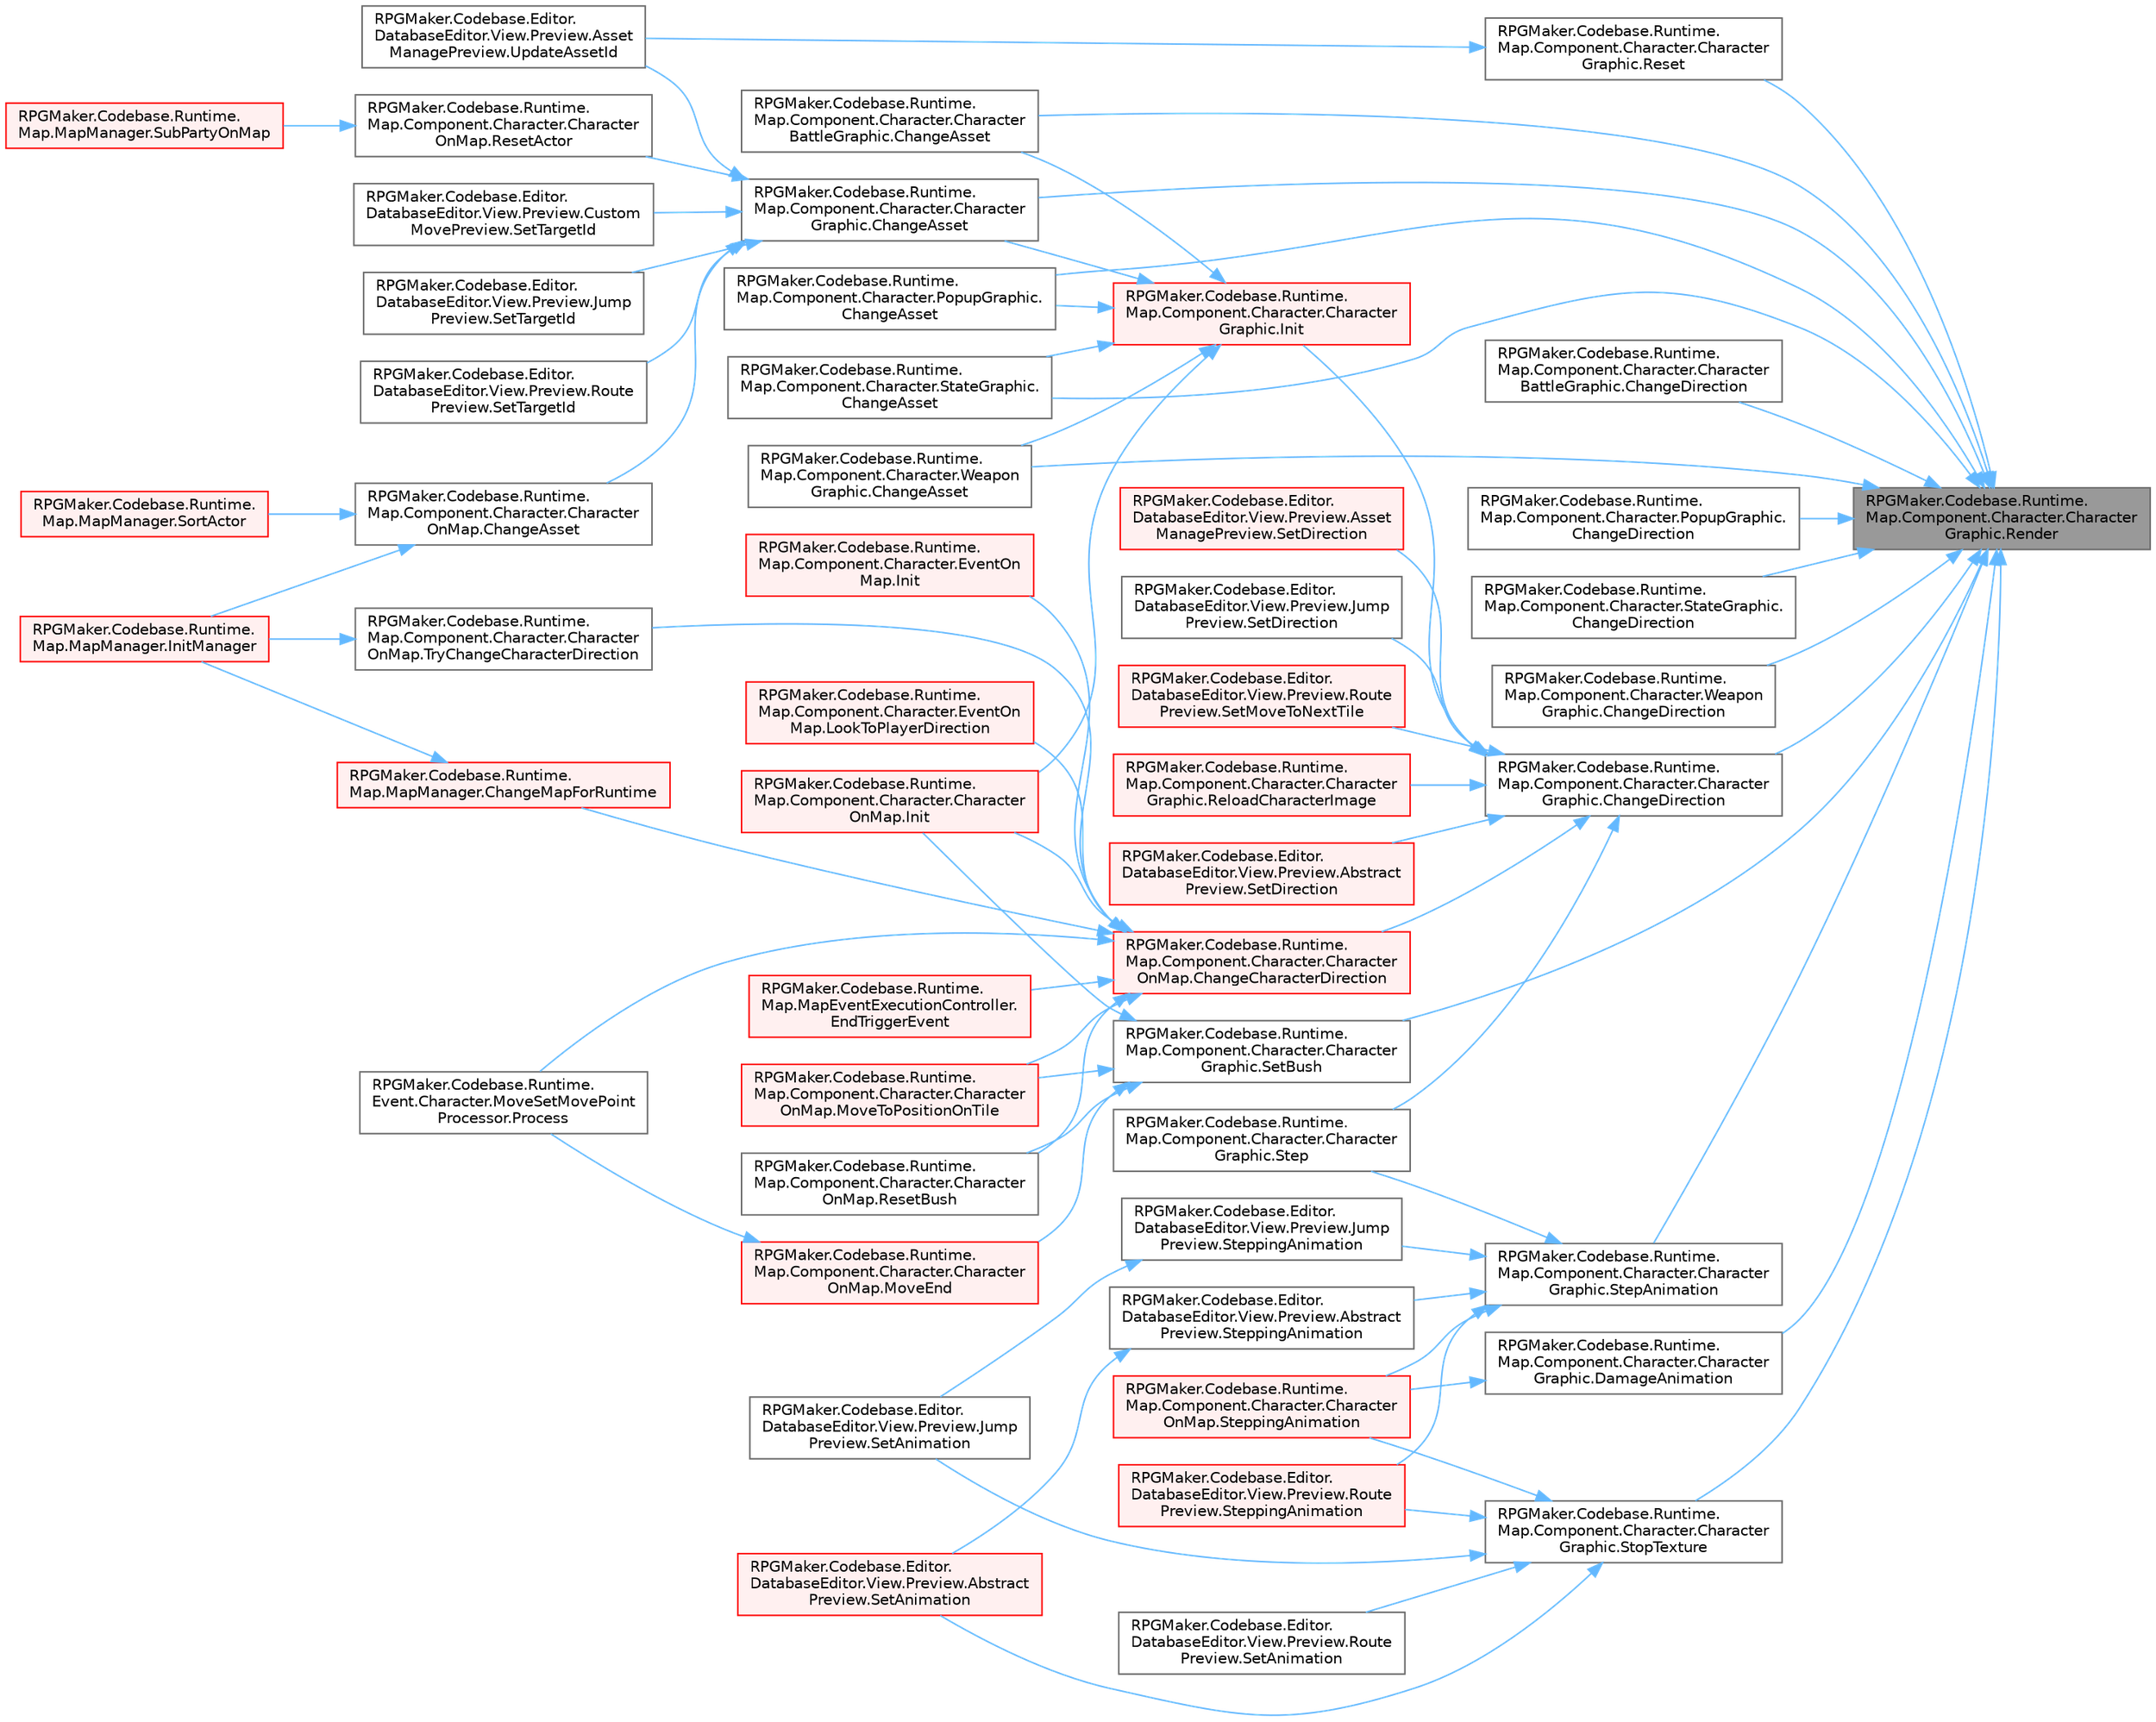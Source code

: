 digraph "RPGMaker.Codebase.Runtime.Map.Component.Character.CharacterGraphic.Render"
{
 // LATEX_PDF_SIZE
  bgcolor="transparent";
  edge [fontname=Helvetica,fontsize=10,labelfontname=Helvetica,labelfontsize=10];
  node [fontname=Helvetica,fontsize=10,shape=box,height=0.2,width=0.4];
  rankdir="RL";
  Node1 [id="Node000001",label="RPGMaker.Codebase.Runtime.\lMap.Component.Character.Character\lGraphic.Render",height=0.2,width=0.4,color="gray40", fillcolor="grey60", style="filled", fontcolor="black",tooltip="😁 描画"];
  Node1 -> Node2 [id="edge1_Node000001_Node000002",dir="back",color="steelblue1",style="solid",tooltip=" "];
  Node2 [id="Node000002",label="RPGMaker.Codebase.Runtime.\lMap.Component.Character.Character\lBattleGraphic.ChangeAsset",height=0.2,width=0.4,color="grey40", fillcolor="white", style="filled",URL="$de/dcd/class_r_p_g_maker_1_1_codebase_1_1_runtime_1_1_map_1_1_component_1_1_character_1_1_character_battle_graphic.html#a346f8f84882c3fd4ca0d00702dc26052",tooltip="😁 財産変更"];
  Node1 -> Node3 [id="edge2_Node000001_Node000003",dir="back",color="steelblue1",style="solid",tooltip=" "];
  Node3 [id="Node000003",label="RPGMaker.Codebase.Runtime.\lMap.Component.Character.Character\lGraphic.ChangeAsset",height=0.2,width=0.4,color="grey40", fillcolor="white", style="filled",URL="$da/d44/class_r_p_g_maker_1_1_codebase_1_1_runtime_1_1_map_1_1_component_1_1_character_1_1_character_graphic.html#ad921b54f353042fff144583e441b7b62",tooltip="😁 資産変更"];
  Node3 -> Node4 [id="edge3_Node000003_Node000004",dir="back",color="steelblue1",style="solid",tooltip=" "];
  Node4 [id="Node000004",label="RPGMaker.Codebase.Runtime.\lMap.Component.Character.Character\lOnMap.ChangeAsset",height=0.2,width=0.4,color="grey40", fillcolor="white", style="filled",URL="$d0/dad/class_r_p_g_maker_1_1_codebase_1_1_runtime_1_1_map_1_1_component_1_1_character_1_1_character_on_map.html#a41928ad79ad9f7867e1a03876e237d1c",tooltip="😁 資産変更"];
  Node4 -> Node5 [id="edge4_Node000004_Node000005",dir="back",color="steelblue1",style="solid",tooltip=" "];
  Node5 [id="Node000005",label="RPGMaker.Codebase.Runtime.\lMap.MapManager.InitManager",height=0.2,width=0.4,color="red", fillcolor="#FFF0F0", style="filled",URL="$d5/d0f/class_r_p_g_maker_1_1_codebase_1_1_runtime_1_1_map_1_1_map_manager.html#ae14061e8d125d7fe532437b6ba183131",tooltip="😁 マップ初期化"];
  Node4 -> Node8 [id="edge5_Node000004_Node000008",dir="back",color="steelblue1",style="solid",tooltip=" "];
  Node8 [id="Node000008",label="RPGMaker.Codebase.Runtime.\lMap.MapManager.SortActor",height=0.2,width=0.4,color="red", fillcolor="#FFF0F0", style="filled",URL="$d5/d0f/class_r_p_g_maker_1_1_codebase_1_1_runtime_1_1_map_1_1_map_manager.html#a101e9ec6e1a3b9b3916859057549625a",tooltip="😁 役者ソート"];
  Node3 -> Node13 [id="edge6_Node000003_Node000013",dir="back",color="steelblue1",style="solid",tooltip=" "];
  Node13 [id="Node000013",label="RPGMaker.Codebase.Runtime.\lMap.Component.Character.Character\lOnMap.ResetActor",height=0.2,width=0.4,color="grey40", fillcolor="white", style="filled",URL="$d0/dad/class_r_p_g_maker_1_1_codebase_1_1_runtime_1_1_map_1_1_component_1_1_character_1_1_character_on_map.html#a760a9cdc476ed0bed3bf3eec89886266",tooltip="😁 役者再設定"];
  Node13 -> Node14 [id="edge7_Node000013_Node000014",dir="back",color="steelblue1",style="solid",tooltip=" "];
  Node14 [id="Node000014",label="RPGMaker.Codebase.Runtime.\lMap.MapManager.SubPartyOnMap",height=0.2,width=0.4,color="red", fillcolor="#FFF0F0", style="filled",URL="$d5/d0f/class_r_p_g_maker_1_1_codebase_1_1_runtime_1_1_map_1_1_map_manager.html#a9337c8d44cc12466e7f3f3dd34c48ee2",tooltip="😁 マップ上のサブ・パーティー"];
  Node3 -> Node17 [id="edge8_Node000003_Node000017",dir="back",color="steelblue1",style="solid",tooltip=" "];
  Node17 [id="Node000017",label="RPGMaker.Codebase.Editor.\lDatabaseEditor.View.Preview.Custom\lMovePreview.SetTargetId",height=0.2,width=0.4,color="grey40", fillcolor="white", style="filled",URL="$d3/dc0/class_r_p_g_maker_1_1_codebase_1_1_editor_1_1_database_editor_1_1_view_1_1_preview_1_1_custom_move_preview.html#ac7050ee2f7129dc2f0fae8dab68a7be7",tooltip="😁 対象Ｉｄ設定"];
  Node3 -> Node18 [id="edge9_Node000003_Node000018",dir="back",color="steelblue1",style="solid",tooltip=" "];
  Node18 [id="Node000018",label="RPGMaker.Codebase.Editor.\lDatabaseEditor.View.Preview.Jump\lPreview.SetTargetId",height=0.2,width=0.4,color="grey40", fillcolor="white", style="filled",URL="$da/d33/class_r_p_g_maker_1_1_codebase_1_1_editor_1_1_database_editor_1_1_view_1_1_preview_1_1_jump_preview.html#aab77f85d6189af00fd836b516f06b81a",tooltip="😁 対象Ｉｄ設定"];
  Node3 -> Node19 [id="edge10_Node000003_Node000019",dir="back",color="steelblue1",style="solid",tooltip=" "];
  Node19 [id="Node000019",label="RPGMaker.Codebase.Editor.\lDatabaseEditor.View.Preview.Route\lPreview.SetTargetId",height=0.2,width=0.4,color="grey40", fillcolor="white", style="filled",URL="$d1/d5c/class_r_p_g_maker_1_1_codebase_1_1_editor_1_1_database_editor_1_1_view_1_1_preview_1_1_route_preview.html#a413f7d2204b5752d10502b1d783d2bd4",tooltip="😁 対象Ｉｄ設定"];
  Node3 -> Node20 [id="edge11_Node000003_Node000020",dir="back",color="steelblue1",style="solid",tooltip=" "];
  Node20 [id="Node000020",label="RPGMaker.Codebase.Editor.\lDatabaseEditor.View.Preview.Asset\lManagePreview.UpdateAssetId",height=0.2,width=0.4,color="grey40", fillcolor="white", style="filled",URL="$d1/d66/class_r_p_g_maker_1_1_codebase_1_1_editor_1_1_database_editor_1_1_view_1_1_preview_1_1_asset_manage_preview.html#a18b2f9b84bd50c02140dc62de74916a1",tooltip="😁 資産Ｉｄ更新"];
  Node1 -> Node21 [id="edge12_Node000001_Node000021",dir="back",color="steelblue1",style="solid",tooltip=" "];
  Node21 [id="Node000021",label="RPGMaker.Codebase.Runtime.\lMap.Component.Character.PopupGraphic.\lChangeAsset",height=0.2,width=0.4,color="grey40", fillcolor="white", style="filled",URL="$d8/d3c/class_r_p_g_maker_1_1_codebase_1_1_runtime_1_1_map_1_1_component_1_1_character_1_1_popup_graphic.html#abfdc67b11dc07ca46e6c5fc903251f32",tooltip="😁 資産変更"];
  Node1 -> Node22 [id="edge13_Node000001_Node000022",dir="back",color="steelblue1",style="solid",tooltip=" "];
  Node22 [id="Node000022",label="RPGMaker.Codebase.Runtime.\lMap.Component.Character.StateGraphic.\lChangeAsset",height=0.2,width=0.4,color="grey40", fillcolor="white", style="filled",URL="$da/daa/class_r_p_g_maker_1_1_codebase_1_1_runtime_1_1_map_1_1_component_1_1_character_1_1_state_graphic.html#a138c1f9f069c3ae4ebfa6c82a2584e40",tooltip="😁 資産変更"];
  Node1 -> Node23 [id="edge14_Node000001_Node000023",dir="back",color="steelblue1",style="solid",tooltip=" "];
  Node23 [id="Node000023",label="RPGMaker.Codebase.Runtime.\lMap.Component.Character.Weapon\lGraphic.ChangeAsset",height=0.2,width=0.4,color="grey40", fillcolor="white", style="filled",URL="$d7/d17/class_r_p_g_maker_1_1_codebase_1_1_runtime_1_1_map_1_1_component_1_1_character_1_1_weapon_graphic.html#ac3c9939adbf124ca7317023463061136",tooltip="😁 資産変更"];
  Node1 -> Node24 [id="edge15_Node000001_Node000024",dir="back",color="steelblue1",style="solid",tooltip=" "];
  Node24 [id="Node000024",label="RPGMaker.Codebase.Runtime.\lMap.Component.Character.Character\lBattleGraphic.ChangeDirection",height=0.2,width=0.4,color="grey40", fillcolor="white", style="filled",URL="$de/dcd/class_r_p_g_maker_1_1_codebase_1_1_runtime_1_1_map_1_1_component_1_1_character_1_1_character_battle_graphic.html#a47c1655c39db1848477ac3dce174353c",tooltip="😁 向き変更"];
  Node1 -> Node25 [id="edge16_Node000001_Node000025",dir="back",color="steelblue1",style="solid",tooltip=" "];
  Node25 [id="Node000025",label="RPGMaker.Codebase.Runtime.\lMap.Component.Character.Character\lGraphic.ChangeDirection",height=0.2,width=0.4,color="grey40", fillcolor="white", style="filled",URL="$da/d44/class_r_p_g_maker_1_1_codebase_1_1_runtime_1_1_map_1_1_component_1_1_character_1_1_character_graphic.html#a8d5ab5c51f8f01da17e02ee445042c14",tooltip="😁 向き変更"];
  Node25 -> Node26 [id="edge17_Node000025_Node000026",dir="back",color="steelblue1",style="solid",tooltip=" "];
  Node26 [id="Node000026",label="RPGMaker.Codebase.Runtime.\lMap.Component.Character.Character\lOnMap.ChangeCharacterDirection",height=0.2,width=0.4,color="red", fillcolor="#FFF0F0", style="filled",URL="$d0/dad/class_r_p_g_maker_1_1_codebase_1_1_runtime_1_1_map_1_1_component_1_1_character_1_1_character_on_map.html#adfcb95a5cb4a72b7940a9260b208703e",tooltip="😁 向きを変える"];
  Node26 -> Node27 [id="edge18_Node000026_Node000027",dir="back",color="steelblue1",style="solid",tooltip=" "];
  Node27 [id="Node000027",label="RPGMaker.Codebase.Runtime.\lMap.MapManager.ChangeMapForRuntime",height=0.2,width=0.4,color="red", fillcolor="#FFF0F0", style="filled",URL="$d5/d0f/class_r_p_g_maker_1_1_codebase_1_1_runtime_1_1_map_1_1_map_manager.html#a164b0a6efee413b3cff10ea519ab8029",tooltip="😁 マップを表示する"];
  Node27 -> Node5 [id="edge19_Node000027_Node000005",dir="back",color="steelblue1",style="solid",tooltip=" "];
  Node26 -> Node30 [id="edge20_Node000026_Node000030",dir="back",color="steelblue1",style="solid",tooltip=" "];
  Node30 [id="Node000030",label="RPGMaker.Codebase.Runtime.\lMap.MapEventExecutionController.\lEndTriggerEvent",height=0.2,width=0.4,color="red", fillcolor="#FFF0F0", style="filled",URL="$db/d6c/class_r_p_g_maker_1_1_codebase_1_1_runtime_1_1_map_1_1_map_event_execution_controller.html#a4b5ffa4de63aa68e836c9d4c7e542309",tooltip="😁 接触またはアクションキーでの実行の終了時処理"];
  Node26 -> Node106 [id="edge21_Node000026_Node000106",dir="back",color="steelblue1",style="solid",tooltip=" "];
  Node106 [id="Node000106",label="RPGMaker.Codebase.Runtime.\lMap.Component.Character.EventOn\lMap.Init",height=0.2,width=0.4,color="red", fillcolor="#FFF0F0", style="filled",URL="$da/d39/class_r_p_g_maker_1_1_codebase_1_1_runtime_1_1_map_1_1_component_1_1_character_1_1_event_on_map.html#a761d1bccb412210b736ee1924584be0b",tooltip="😁 初期化処理"];
  Node26 -> Node109 [id="edge22_Node000026_Node000109",dir="back",color="steelblue1",style="solid",tooltip=" "];
  Node109 [id="Node000109",label="RPGMaker.Codebase.Runtime.\lMap.Component.Character.Character\lOnMap.Init",height=0.2,width=0.4,color="red", fillcolor="#FFF0F0", style="filled",URL="$d0/dad/class_r_p_g_maker_1_1_codebase_1_1_runtime_1_1_map_1_1_component_1_1_character_1_1_character_on_map.html#a27b8186e3612dc97d5609617b01a3f20",tooltip="😁 初期化"];
  Node26 -> Node112 [id="edge23_Node000026_Node000112",dir="back",color="steelblue1",style="solid",tooltip=" "];
  Node112 [id="Node000112",label="RPGMaker.Codebase.Runtime.\lMap.Component.Character.EventOn\lMap.LookToPlayerDirection",height=0.2,width=0.4,color="red", fillcolor="#FFF0F0", style="filled",URL="$da/d39/class_r_p_g_maker_1_1_codebase_1_1_runtime_1_1_map_1_1_component_1_1_character_1_1_event_on_map.html#a689ec96fa163c746893cf0668eb2d3a2",tooltip="😁 向き更新処理"];
  Node26 -> Node113 [id="edge24_Node000026_Node000113",dir="back",color="steelblue1",style="solid",tooltip=" "];
  Node113 [id="Node000113",label="RPGMaker.Codebase.Runtime.\lMap.Component.Character.Character\lOnMap.MoveToPositionOnTile",height=0.2,width=0.4,color="red", fillcolor="#FFF0F0", style="filled",URL="$d0/dad/class_r_p_g_maker_1_1_codebase_1_1_runtime_1_1_map_1_1_component_1_1_character_1_1_character_on_map.html#ad2d967761c9c99d601e1230d00f85606",tooltip="😁 指定したタイルの位置へ移動する"];
  Node26 -> Node74 [id="edge25_Node000026_Node000074",dir="back",color="steelblue1",style="solid",tooltip=" "];
  Node74 [id="Node000074",label="RPGMaker.Codebase.Runtime.\lEvent.Character.MoveSetMovePoint\lProcessor.Process",height=0.2,width=0.4,color="grey40", fillcolor="white", style="filled",URL="$d9/d20/class_r_p_g_maker_1_1_codebase_1_1_runtime_1_1_event_1_1_character_1_1_move_set_move_point_processor.html#a63eb19e984504a0eff588225fdcd93ad",tooltip="😁 処理"];
  Node26 -> Node119 [id="edge26_Node000026_Node000119",dir="back",color="steelblue1",style="solid",tooltip=" "];
  Node119 [id="Node000119",label="RPGMaker.Codebase.Runtime.\lMap.Component.Character.Character\lOnMap.ResetBush",height=0.2,width=0.4,color="grey40", fillcolor="white", style="filled",URL="$d0/dad/class_r_p_g_maker_1_1_codebase_1_1_runtime_1_1_map_1_1_component_1_1_character_1_1_character_on_map.html#aa8e72d9800bc02560ac4e34101f843e8",tooltip="😁 茂み再設定処理"];
  Node26 -> Node120 [id="edge27_Node000026_Node000120",dir="back",color="steelblue1",style="solid",tooltip=" "];
  Node120 [id="Node000120",label="RPGMaker.Codebase.Runtime.\lMap.Component.Character.Character\lOnMap.TryChangeCharacterDirection",height=0.2,width=0.4,color="grey40", fillcolor="white", style="filled",URL="$d0/dad/class_r_p_g_maker_1_1_codebase_1_1_runtime_1_1_map_1_1_component_1_1_character_1_1_character_on_map.html#ad8a56581ee742232231968278f33b671",tooltip="😁 向き変更を試行する。"];
  Node120 -> Node5 [id="edge28_Node000120_Node000005",dir="back",color="steelblue1",style="solid",tooltip=" "];
  Node25 -> Node121 [id="edge29_Node000025_Node000121",dir="back",color="steelblue1",style="solid",tooltip=" "];
  Node121 [id="Node000121",label="RPGMaker.Codebase.Runtime.\lMap.Component.Character.Character\lGraphic.Init",height=0.2,width=0.4,color="red", fillcolor="#FFF0F0", style="filled",URL="$da/d44/class_r_p_g_maker_1_1_codebase_1_1_runtime_1_1_map_1_1_component_1_1_character_1_1_character_graphic.html#a2d910728c7f3bbfc4fc684ed3fd3d2b7",tooltip="😁 初期化"];
  Node121 -> Node2 [id="edge30_Node000121_Node000002",dir="back",color="steelblue1",style="solid",tooltip=" "];
  Node121 -> Node3 [id="edge31_Node000121_Node000003",dir="back",color="steelblue1",style="solid",tooltip=" "];
  Node121 -> Node21 [id="edge32_Node000121_Node000021",dir="back",color="steelblue1",style="solid",tooltip=" "];
  Node121 -> Node22 [id="edge33_Node000121_Node000022",dir="back",color="steelblue1",style="solid",tooltip=" "];
  Node121 -> Node23 [id="edge34_Node000121_Node000023",dir="back",color="steelblue1",style="solid",tooltip=" "];
  Node121 -> Node109 [id="edge35_Node000121_Node000109",dir="back",color="steelblue1",style="solid",tooltip=" "];
  Node25 -> Node202 [id="edge36_Node000025_Node000202",dir="back",color="steelblue1",style="solid",tooltip=" "];
  Node202 [id="Node000202",label="RPGMaker.Codebase.Runtime.\lMap.Component.Character.Character\lGraphic.ReloadCharacterImage",height=0.2,width=0.4,color="red", fillcolor="#FFF0F0", style="filled",URL="$da/d44/class_r_p_g_maker_1_1_codebase_1_1_runtime_1_1_map_1_1_component_1_1_character_1_1_character_graphic.html#ab73405af03f2fa7ce9aa93cc8e491394",tooltip="😁 キャラクターの画像を読み込み直す部分 読み込み直すassetsIDが入ります"];
  Node25 -> Node204 [id="edge37_Node000025_Node000204",dir="back",color="steelblue1",style="solid",tooltip=" "];
  Node204 [id="Node000204",label="RPGMaker.Codebase.Editor.\lDatabaseEditor.View.Preview.Abstract\lPreview.SetDirection",height=0.2,width=0.4,color="red", fillcolor="#FFF0F0", style="filled",URL="$d3/dfd/class_r_p_g_maker_1_1_codebase_1_1_editor_1_1_database_editor_1_1_view_1_1_preview_1_1_abstract_preview.html#a1e006ffcccc064281d50b5617f8791f1",tooltip="😁 向き設定"];
  Node25 -> Node209 [id="edge38_Node000025_Node000209",dir="back",color="steelblue1",style="solid",tooltip=" "];
  Node209 [id="Node000209",label="RPGMaker.Codebase.Editor.\lDatabaseEditor.View.Preview.Asset\lManagePreview.SetDirection",height=0.2,width=0.4,color="red", fillcolor="#FFF0F0", style="filled",URL="$d1/d66/class_r_p_g_maker_1_1_codebase_1_1_editor_1_1_database_editor_1_1_view_1_1_preview_1_1_asset_manage_preview.html#ae7680e7982529b66305925d0a91c63fb",tooltip="😁 向き設定"];
  Node25 -> Node211 [id="edge39_Node000025_Node000211",dir="back",color="steelblue1",style="solid",tooltip=" "];
  Node211 [id="Node000211",label="RPGMaker.Codebase.Editor.\lDatabaseEditor.View.Preview.Jump\lPreview.SetDirection",height=0.2,width=0.4,color="grey40", fillcolor="white", style="filled",URL="$da/d33/class_r_p_g_maker_1_1_codebase_1_1_editor_1_1_database_editor_1_1_view_1_1_preview_1_1_jump_preview.html#afa377cfe1a61c12c099d3c5197b8dd6a",tooltip="😁 向き設定"];
  Node25 -> Node212 [id="edge40_Node000025_Node000212",dir="back",color="steelblue1",style="solid",tooltip=" "];
  Node212 [id="Node000212",label="RPGMaker.Codebase.Editor.\lDatabaseEditor.View.Preview.Route\lPreview.SetMoveToNextTile",height=0.2,width=0.4,color="red", fillcolor="#FFF0F0", style="filled",URL="$d1/d5c/class_r_p_g_maker_1_1_codebase_1_1_editor_1_1_database_editor_1_1_view_1_1_preview_1_1_route_preview.html#ae36f4ed8aac559752cdc879c6816ef61",tooltip="😁 隣のタイルへの移動を設定。"];
  Node25 -> Node213 [id="edge41_Node000025_Node000213",dir="back",color="steelblue1",style="solid",tooltip=" "];
  Node213 [id="Node000213",label="RPGMaker.Codebase.Runtime.\lMap.Component.Character.Character\lGraphic.Step",height=0.2,width=0.4,color="grey40", fillcolor="white", style="filled",URL="$da/d44/class_r_p_g_maker_1_1_codebase_1_1_runtime_1_1_map_1_1_component_1_1_character_1_1_character_graphic.html#aed948e4c58e7d145edbccd275655151a",tooltip="😁 ステップ"];
  Node1 -> Node214 [id="edge42_Node000001_Node000214",dir="back",color="steelblue1",style="solid",tooltip=" "];
  Node214 [id="Node000214",label="RPGMaker.Codebase.Runtime.\lMap.Component.Character.PopupGraphic.\lChangeDirection",height=0.2,width=0.4,color="grey40", fillcolor="white", style="filled",URL="$d8/d3c/class_r_p_g_maker_1_1_codebase_1_1_runtime_1_1_map_1_1_component_1_1_character_1_1_popup_graphic.html#a3ced6460ca208c1f2841d58f42b5aeaf",tooltip="😁 向き変更"];
  Node1 -> Node215 [id="edge43_Node000001_Node000215",dir="back",color="steelblue1",style="solid",tooltip=" "];
  Node215 [id="Node000215",label="RPGMaker.Codebase.Runtime.\lMap.Component.Character.StateGraphic.\lChangeDirection",height=0.2,width=0.4,color="grey40", fillcolor="white", style="filled",URL="$da/daa/class_r_p_g_maker_1_1_codebase_1_1_runtime_1_1_map_1_1_component_1_1_character_1_1_state_graphic.html#aa6a304ad994eba54eafea59c75f45423",tooltip="😁 向き変更"];
  Node1 -> Node216 [id="edge44_Node000001_Node000216",dir="back",color="steelblue1",style="solid",tooltip=" "];
  Node216 [id="Node000216",label="RPGMaker.Codebase.Runtime.\lMap.Component.Character.Weapon\lGraphic.ChangeDirection",height=0.2,width=0.4,color="grey40", fillcolor="white", style="filled",URL="$d7/d17/class_r_p_g_maker_1_1_codebase_1_1_runtime_1_1_map_1_1_component_1_1_character_1_1_weapon_graphic.html#aa7e2db52f9cbbbf7aea8f47537d60204",tooltip="😁 向き変更"];
  Node1 -> Node217 [id="edge45_Node000001_Node000217",dir="back",color="steelblue1",style="solid",tooltip=" "];
  Node217 [id="Node000217",label="RPGMaker.Codebase.Runtime.\lMap.Component.Character.Character\lGraphic.DamageAnimation",height=0.2,width=0.4,color="grey40", fillcolor="white", style="filled",URL="$da/d44/class_r_p_g_maker_1_1_codebase_1_1_runtime_1_1_map_1_1_component_1_1_character_1_1_character_graphic.html#ad951ef79049366dea02cf35e954ddacd",tooltip="😁 アニメーションがダメージ"];
  Node217 -> Node218 [id="edge46_Node000217_Node000218",dir="back",color="steelblue1",style="solid",tooltip=" "];
  Node218 [id="Node000218",label="RPGMaker.Codebase.Runtime.\lMap.Component.Character.Character\lOnMap.SteppingAnimation",height=0.2,width=0.4,color="red", fillcolor="#FFF0F0", style="filled",URL="$d0/dad/class_r_p_g_maker_1_1_codebase_1_1_runtime_1_1_map_1_1_component_1_1_character_1_1_character_on_map.html#a11eaa5f522da5a0b5a96aeda8eb10428",tooltip="😁 ステッピング動画"];
  Node1 -> Node224 [id="edge47_Node000001_Node000224",dir="back",color="steelblue1",style="solid",tooltip=" "];
  Node224 [id="Node000224",label="RPGMaker.Codebase.Runtime.\lMap.Component.Character.Character\lGraphic.Reset",height=0.2,width=0.4,color="grey40", fillcolor="white", style="filled",URL="$da/d44/class_r_p_g_maker_1_1_codebase_1_1_runtime_1_1_map_1_1_component_1_1_character_1_1_character_graphic.html#a03f50585807aecb5988be760ced1d441",tooltip="😁 リセット"];
  Node224 -> Node20 [id="edge48_Node000224_Node000020",dir="back",color="steelblue1",style="solid",tooltip=" "];
  Node1 -> Node225 [id="edge49_Node000001_Node000225",dir="back",color="steelblue1",style="solid",tooltip=" "];
  Node225 [id="Node000225",label="RPGMaker.Codebase.Runtime.\lMap.Component.Character.Character\lGraphic.SetBush",height=0.2,width=0.4,color="grey40", fillcolor="white", style="filled",URL="$da/d44/class_r_p_g_maker_1_1_codebase_1_1_runtime_1_1_map_1_1_component_1_1_character_1_1_character_graphic.html#aa8adad5cfcba74f1b8ab79cbada2e67e",tooltip="😁 藪設定"];
  Node225 -> Node109 [id="edge50_Node000225_Node000109",dir="back",color="steelblue1",style="solid",tooltip=" "];
  Node225 -> Node226 [id="edge51_Node000225_Node000226",dir="back",color="steelblue1",style="solid",tooltip=" "];
  Node226 [id="Node000226",label="RPGMaker.Codebase.Runtime.\lMap.Component.Character.Character\lOnMap.MoveEnd",height=0.2,width=0.4,color="red", fillcolor="#FFF0F0", style="filled",URL="$d0/dad/class_r_p_g_maker_1_1_codebase_1_1_runtime_1_1_map_1_1_component_1_1_character_1_1_character_on_map.html#afb13e3ca44b253bc0907c697dd2f586e",tooltip="😁 移動終了"];
  Node226 -> Node74 [id="edge52_Node000226_Node000074",dir="back",color="steelblue1",style="solid",tooltip=" "];
  Node225 -> Node113 [id="edge53_Node000225_Node000113",dir="back",color="steelblue1",style="solid",tooltip=" "];
  Node225 -> Node119 [id="edge54_Node000225_Node000119",dir="back",color="steelblue1",style="solid",tooltip=" "];
  Node1 -> Node227 [id="edge55_Node000001_Node000227",dir="back",color="steelblue1",style="solid",tooltip=" "];
  Node227 [id="Node000227",label="RPGMaker.Codebase.Runtime.\lMap.Component.Character.Character\lGraphic.StepAnimation",height=0.2,width=0.4,color="grey40", fillcolor="white", style="filled",URL="$da/d44/class_r_p_g_maker_1_1_codebase_1_1_runtime_1_1_map_1_1_component_1_1_character_1_1_character_graphic.html#a0021a1eb1a5879155000880b8f40c16f",tooltip="😁 アニメーションがステップ"];
  Node227 -> Node213 [id="edge56_Node000227_Node000213",dir="back",color="steelblue1",style="solid",tooltip=" "];
  Node227 -> Node228 [id="edge57_Node000227_Node000228",dir="back",color="steelblue1",style="solid",tooltip=" "];
  Node228 [id="Node000228",label="RPGMaker.Codebase.Editor.\lDatabaseEditor.View.Preview.Abstract\lPreview.SteppingAnimation",height=0.2,width=0.4,color="grey40", fillcolor="white", style="filled",URL="$d3/dfd/class_r_p_g_maker_1_1_codebase_1_1_editor_1_1_database_editor_1_1_view_1_1_preview_1_1_abstract_preview.html#a30e86259d7ee1988819633fed4b518e3",tooltip="😁 ステッピング動画"];
  Node228 -> Node229 [id="edge58_Node000228_Node000229",dir="back",color="steelblue1",style="solid",tooltip=" "];
  Node229 [id="Node000229",label="RPGMaker.Codebase.Editor.\lDatabaseEditor.View.Preview.Abstract\lPreview.SetAnimation",height=0.2,width=0.4,color="red", fillcolor="#FFF0F0", style="filled",URL="$d3/dfd/class_r_p_g_maker_1_1_codebase_1_1_editor_1_1_database_editor_1_1_view_1_1_preview_1_1_abstract_preview.html#a8b08326cec1eb52f006100d1f6dde316",tooltip="😁 動画設定"];
  Node227 -> Node230 [id="edge59_Node000227_Node000230",dir="back",color="steelblue1",style="solid",tooltip=" "];
  Node230 [id="Node000230",label="RPGMaker.Codebase.Editor.\lDatabaseEditor.View.Preview.Jump\lPreview.SteppingAnimation",height=0.2,width=0.4,color="grey40", fillcolor="white", style="filled",URL="$da/d33/class_r_p_g_maker_1_1_codebase_1_1_editor_1_1_database_editor_1_1_view_1_1_preview_1_1_jump_preview.html#a6724ec1770ee4e129e1223ccbc1f0348",tooltip="😁 ステッピング動画"];
  Node230 -> Node231 [id="edge60_Node000230_Node000231",dir="back",color="steelblue1",style="solid",tooltip=" "];
  Node231 [id="Node000231",label="RPGMaker.Codebase.Editor.\lDatabaseEditor.View.Preview.Jump\lPreview.SetAnimation",height=0.2,width=0.4,color="grey40", fillcolor="white", style="filled",URL="$da/d33/class_r_p_g_maker_1_1_codebase_1_1_editor_1_1_database_editor_1_1_view_1_1_preview_1_1_jump_preview.html#a465065040a0ac7305b025a0e9977359e",tooltip="😁 動画設定"];
  Node227 -> Node232 [id="edge61_Node000227_Node000232",dir="back",color="steelblue1",style="solid",tooltip=" "];
  Node232 [id="Node000232",label="RPGMaker.Codebase.Editor.\lDatabaseEditor.View.Preview.Route\lPreview.SteppingAnimation",height=0.2,width=0.4,color="red", fillcolor="#FFF0F0", style="filled",URL="$d1/d5c/class_r_p_g_maker_1_1_codebase_1_1_editor_1_1_database_editor_1_1_view_1_1_preview_1_1_route_preview.html#afbfccdb92eb855ec459baae0017391a6",tooltip="😁 動画ステッピング"];
  Node227 -> Node218 [id="edge62_Node000227_Node000218",dir="back",color="steelblue1",style="solid",tooltip=" "];
  Node1 -> Node235 [id="edge63_Node000001_Node000235",dir="back",color="steelblue1",style="solid",tooltip=" "];
  Node235 [id="Node000235",label="RPGMaker.Codebase.Runtime.\lMap.Component.Character.Character\lGraphic.StopTexture",height=0.2,width=0.4,color="grey40", fillcolor="white", style="filled",URL="$da/d44/class_r_p_g_maker_1_1_codebase_1_1_runtime_1_1_map_1_1_component_1_1_character_1_1_character_graphic.html#a55cc44caa41df8bc39066080c0db850a",tooltip="😁 静止画像描画"];
  Node235 -> Node229 [id="edge64_Node000235_Node000229",dir="back",color="steelblue1",style="solid",tooltip=" "];
  Node235 -> Node231 [id="edge65_Node000235_Node000231",dir="back",color="steelblue1",style="solid",tooltip=" "];
  Node235 -> Node234 [id="edge66_Node000235_Node000234",dir="back",color="steelblue1",style="solid",tooltip=" "];
  Node234 [id="Node000234",label="RPGMaker.Codebase.Editor.\lDatabaseEditor.View.Preview.Route\lPreview.SetAnimation",height=0.2,width=0.4,color="grey40", fillcolor="white", style="filled",URL="$d1/d5c/class_r_p_g_maker_1_1_codebase_1_1_editor_1_1_database_editor_1_1_view_1_1_preview_1_1_route_preview.html#ad642462d035efe0d30e149bb3c235ee0",tooltip="😁 動画設定"];
  Node235 -> Node232 [id="edge67_Node000235_Node000232",dir="back",color="steelblue1",style="solid",tooltip=" "];
  Node235 -> Node218 [id="edge68_Node000235_Node000218",dir="back",color="steelblue1",style="solid",tooltip=" "];
}
